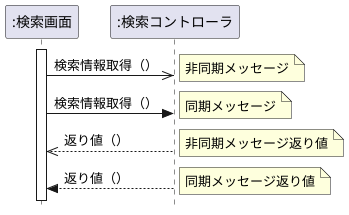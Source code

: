 @startuml 図4-4 同期メッセージと非同期メッセージ
 hide footbox
skinparam style strictuml /' 厳密なUMLに準拠する'/
participant ":検索画面" as seach
participant ":検索コントローラ" as control

activate seach
seach ->> control: 検索情報取得（）
note right : 非同期メッセージ

seach -> control: 検索情報取得（）
note right : 同期メッセージ


seach <<-- control: 返り値（）
note right : 非同期メッセージ返り値

seach <-- control: 返り値（）
note right : 同期メッセージ返り値

deactivate control


@enduml